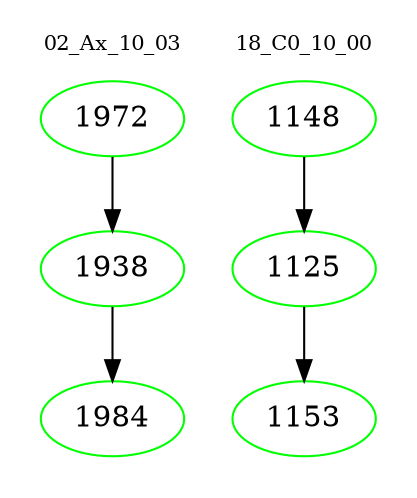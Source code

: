 digraph{
subgraph cluster_0 {
color = white
label = "02_Ax_10_03";
fontsize=10;
T0_1972 [label="1972", color="green"]
T0_1972 -> T0_1938 [color="black"]
T0_1938 [label="1938", color="green"]
T0_1938 -> T0_1984 [color="black"]
T0_1984 [label="1984", color="green"]
}
subgraph cluster_1 {
color = white
label = "18_C0_10_00";
fontsize=10;
T1_1148 [label="1148", color="green"]
T1_1148 -> T1_1125 [color="black"]
T1_1125 [label="1125", color="green"]
T1_1125 -> T1_1153 [color="black"]
T1_1153 [label="1153", color="green"]
}
}
